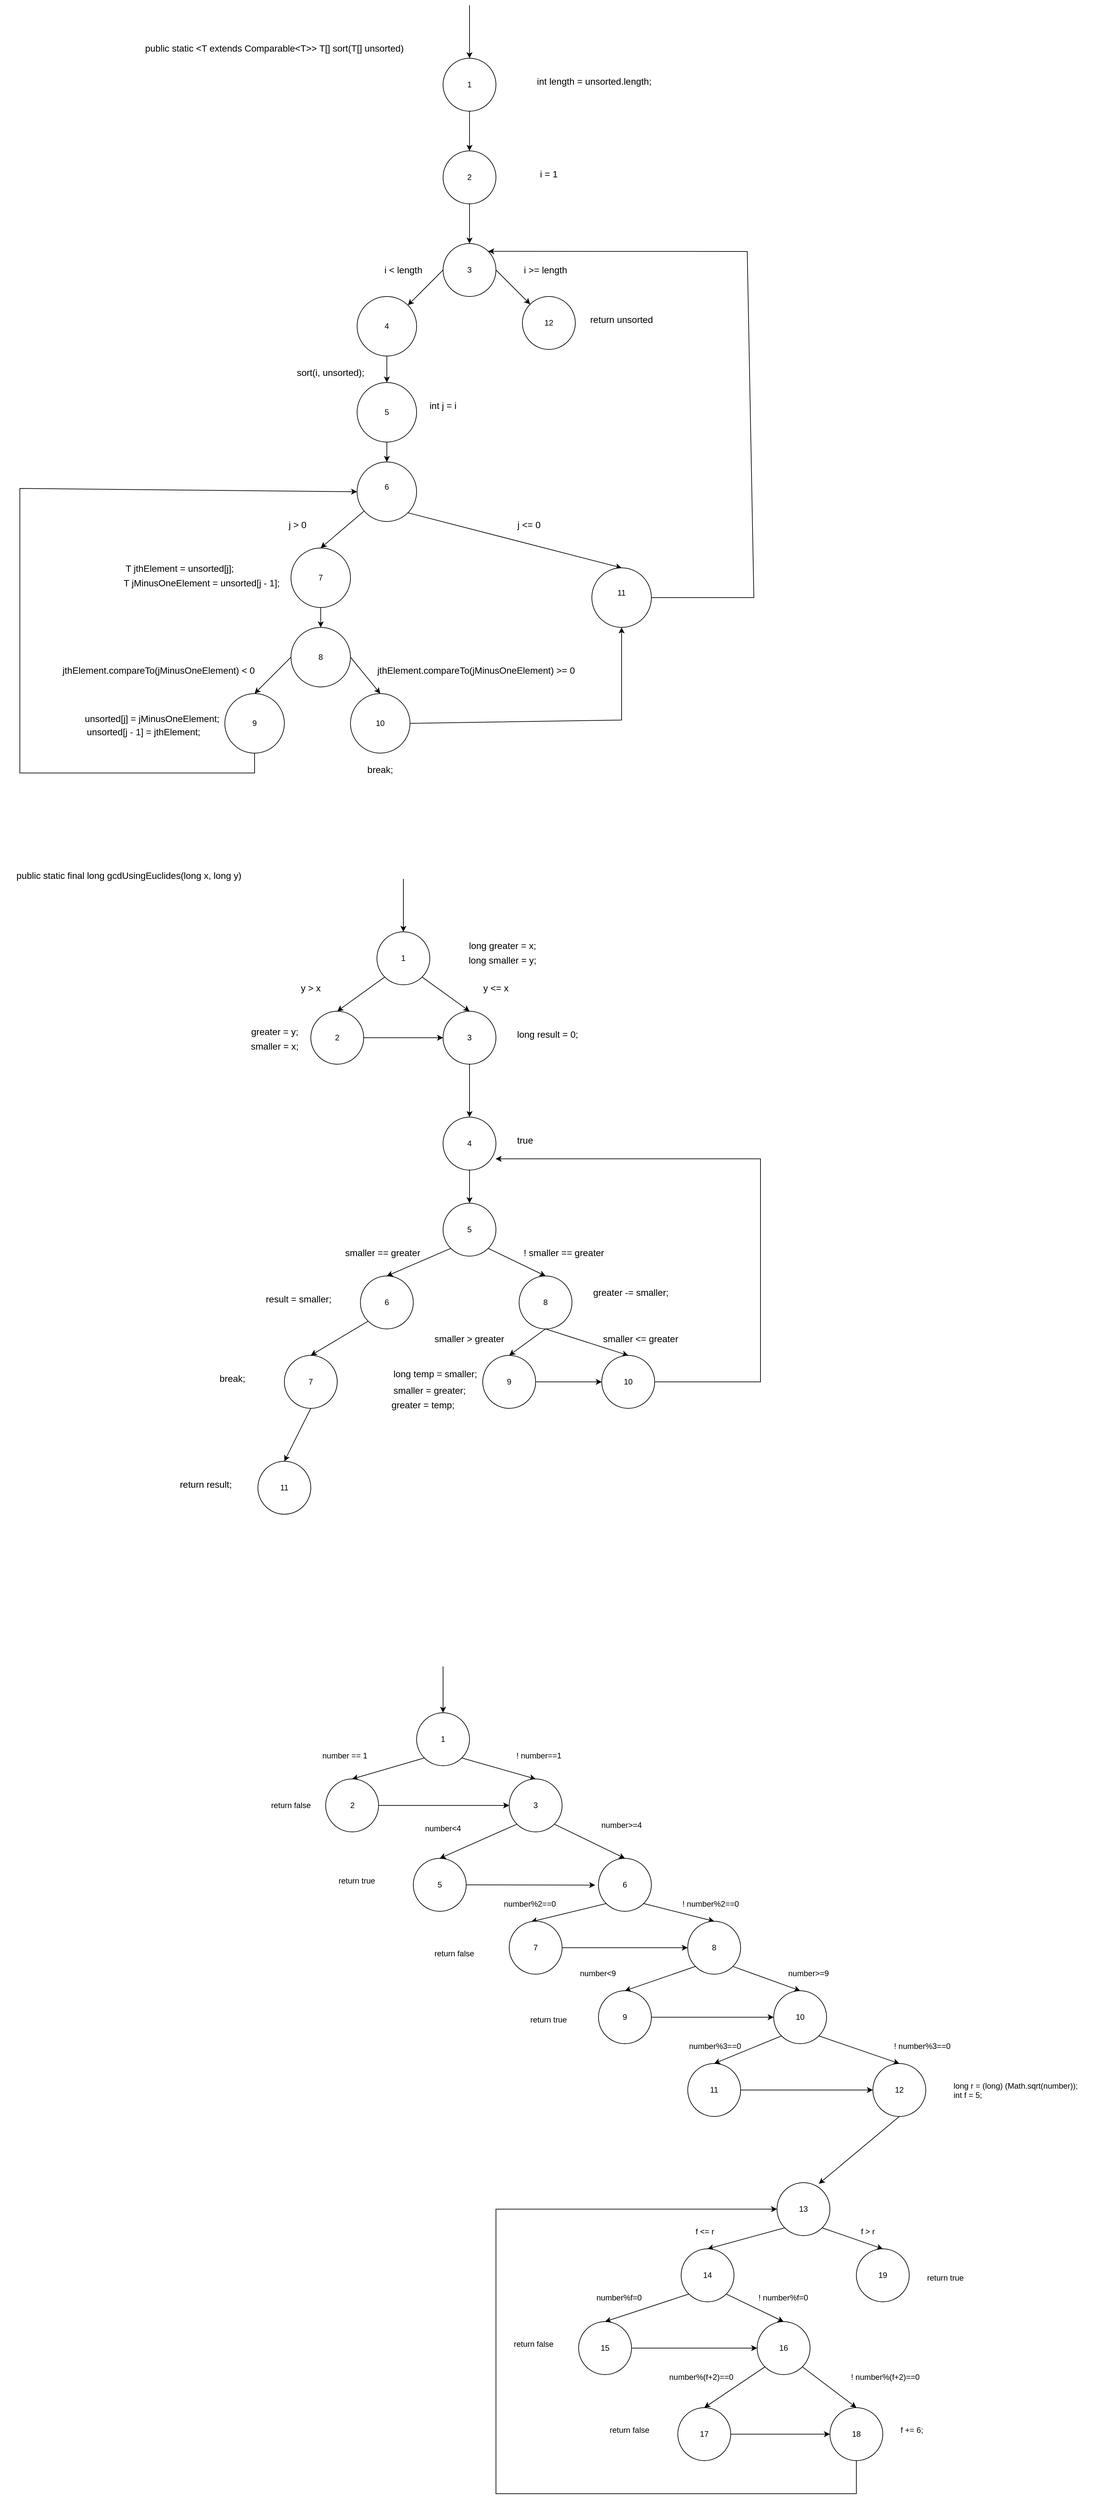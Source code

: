 <mxfile version="20.5.1" type="github">
  <diagram id="_ZoFlNFy4GzhAN3HApDf" name="Page-1">
    <mxGraphModel dx="3870" dy="1260" grid="1" gridSize="10" guides="1" tooltips="1" connect="1" arrows="1" fold="1" page="1" pageScale="1" pageWidth="1100" pageHeight="850" math="0" shadow="0">
      <root>
        <mxCell id="0" />
        <mxCell id="1" parent="0" />
        <mxCell id="sMofJkkiWjKo1fz6Bjdi-1" value="" style="endArrow=classic;html=1;rounded=0;" parent="1" target="sMofJkkiWjKo1fz6Bjdi-2" edge="1">
          <mxGeometry width="50" height="50" relative="1" as="geometry">
            <mxPoint x="520" y="40" as="sourcePoint" />
            <mxPoint x="520" y="80" as="targetPoint" />
          </mxGeometry>
        </mxCell>
        <mxCell id="sMofJkkiWjKo1fz6Bjdi-4" style="edgeStyle=orthogonalEdgeStyle;rounded=0;orthogonalLoop=1;jettySize=auto;html=1;entryX=0.5;entryY=0;entryDx=0;entryDy=0;" parent="1" source="sMofJkkiWjKo1fz6Bjdi-2" target="sMofJkkiWjKo1fz6Bjdi-3" edge="1">
          <mxGeometry relative="1" as="geometry" />
        </mxCell>
        <mxCell id="sMofJkkiWjKo1fz6Bjdi-2" value="1" style="ellipse;whiteSpace=wrap;html=1;aspect=fixed;" parent="1" vertex="1">
          <mxGeometry x="480" y="120" width="80" height="80" as="geometry" />
        </mxCell>
        <mxCell id="sMofJkkiWjKo1fz6Bjdi-6" style="edgeStyle=orthogonalEdgeStyle;rounded=0;orthogonalLoop=1;jettySize=auto;html=1;exitX=0.5;exitY=1;exitDx=0;exitDy=0;entryX=0.5;entryY=0;entryDx=0;entryDy=0;" parent="1" source="sMofJkkiWjKo1fz6Bjdi-3" target="sMofJkkiWjKo1fz6Bjdi-5" edge="1">
          <mxGeometry relative="1" as="geometry" />
        </mxCell>
        <mxCell id="sMofJkkiWjKo1fz6Bjdi-3" value="2" style="ellipse;whiteSpace=wrap;html=1;aspect=fixed;" parent="1" vertex="1">
          <mxGeometry x="480" y="260" width="80" height="80" as="geometry" />
        </mxCell>
        <mxCell id="sMofJkkiWjKo1fz6Bjdi-9" style="rounded=0;orthogonalLoop=1;jettySize=auto;html=1;exitX=0;exitY=0.5;exitDx=0;exitDy=0;entryX=1;entryY=0;entryDx=0;entryDy=0;" parent="1" source="sMofJkkiWjKo1fz6Bjdi-5" target="sMofJkkiWjKo1fz6Bjdi-7" edge="1">
          <mxGeometry relative="1" as="geometry" />
        </mxCell>
        <mxCell id="sMofJkkiWjKo1fz6Bjdi-10" style="rounded=0;orthogonalLoop=1;jettySize=auto;html=1;exitX=1;exitY=0.5;exitDx=0;exitDy=0;entryX=0;entryY=0;entryDx=0;entryDy=0;" parent="1" source="sMofJkkiWjKo1fz6Bjdi-5" target="sMofJkkiWjKo1fz6Bjdi-8" edge="1">
          <mxGeometry relative="1" as="geometry" />
        </mxCell>
        <mxCell id="sMofJkkiWjKo1fz6Bjdi-5" value="3" style="ellipse;whiteSpace=wrap;html=1;aspect=fixed;" parent="1" vertex="1">
          <mxGeometry x="480" y="400" width="80" height="80" as="geometry" />
        </mxCell>
        <mxCell id="sMofJkkiWjKo1fz6Bjdi-12" style="edgeStyle=none;rounded=0;orthogonalLoop=1;jettySize=auto;html=1;exitX=0.5;exitY=1;exitDx=0;exitDy=0;" parent="1" source="sMofJkkiWjKo1fz6Bjdi-7" target="sMofJkkiWjKo1fz6Bjdi-11" edge="1">
          <mxGeometry relative="1" as="geometry" />
        </mxCell>
        <mxCell id="sMofJkkiWjKo1fz6Bjdi-7" value="4" style="ellipse;whiteSpace=wrap;html=1;aspect=fixed;" parent="1" vertex="1">
          <mxGeometry x="350" y="480" width="90" height="90" as="geometry" />
        </mxCell>
        <mxCell id="sMofJkkiWjKo1fz6Bjdi-8" value="&lt;div&gt;12&lt;/div&gt;" style="ellipse;whiteSpace=wrap;html=1;aspect=fixed;" parent="1" vertex="1">
          <mxGeometry x="600" y="480" width="80" height="80" as="geometry" />
        </mxCell>
        <mxCell id="sMofJkkiWjKo1fz6Bjdi-14" style="edgeStyle=none;rounded=0;orthogonalLoop=1;jettySize=auto;html=1;entryX=0.5;entryY=0;entryDx=0;entryDy=0;" parent="1" source="sMofJkkiWjKo1fz6Bjdi-11" target="sMofJkkiWjKo1fz6Bjdi-13" edge="1">
          <mxGeometry relative="1" as="geometry" />
        </mxCell>
        <mxCell id="sMofJkkiWjKo1fz6Bjdi-11" value="5" style="ellipse;whiteSpace=wrap;html=1;aspect=fixed;" parent="1" vertex="1">
          <mxGeometry x="350" y="610" width="90" height="90" as="geometry" />
        </mxCell>
        <mxCell id="sMofJkkiWjKo1fz6Bjdi-16" style="edgeStyle=none;rounded=0;orthogonalLoop=1;jettySize=auto;html=1;entryX=0.5;entryY=0;entryDx=0;entryDy=0;" parent="1" source="sMofJkkiWjKo1fz6Bjdi-13" target="sMofJkkiWjKo1fz6Bjdi-15" edge="1">
          <mxGeometry relative="1" as="geometry" />
        </mxCell>
        <mxCell id="sMofJkkiWjKo1fz6Bjdi-18" style="edgeStyle=none;rounded=0;orthogonalLoop=1;jettySize=auto;html=1;exitX=1;exitY=1;exitDx=0;exitDy=0;entryX=0.5;entryY=0;entryDx=0;entryDy=0;" parent="1" source="sMofJkkiWjKo1fz6Bjdi-13" target="sMofJkkiWjKo1fz6Bjdi-17" edge="1">
          <mxGeometry relative="1" as="geometry" />
        </mxCell>
        <mxCell id="sMofJkkiWjKo1fz6Bjdi-13" value="&lt;div&gt;6&lt;/div&gt;&lt;div&gt;&lt;br&gt;&lt;/div&gt;" style="ellipse;whiteSpace=wrap;html=1;aspect=fixed;" parent="1" vertex="1">
          <mxGeometry x="350" y="730" width="90" height="90" as="geometry" />
        </mxCell>
        <mxCell id="sMofJkkiWjKo1fz6Bjdi-20" style="edgeStyle=none;rounded=0;orthogonalLoop=1;jettySize=auto;html=1;exitX=0.5;exitY=1;exitDx=0;exitDy=0;entryX=0.5;entryY=0;entryDx=0;entryDy=0;" parent="1" source="sMofJkkiWjKo1fz6Bjdi-15" target="sMofJkkiWjKo1fz6Bjdi-19" edge="1">
          <mxGeometry relative="1" as="geometry" />
        </mxCell>
        <mxCell id="sMofJkkiWjKo1fz6Bjdi-15" value="7" style="ellipse;whiteSpace=wrap;html=1;aspect=fixed;" parent="1" vertex="1">
          <mxGeometry x="250" y="860" width="90" height="90" as="geometry" />
        </mxCell>
        <mxCell id="sMofJkkiWjKo1fz6Bjdi-17" value="&lt;div&gt;11&lt;/div&gt;&lt;div&gt;&lt;br&gt;&lt;/div&gt;" style="ellipse;whiteSpace=wrap;html=1;aspect=fixed;" parent="1" vertex="1">
          <mxGeometry x="705" y="890" width="90" height="90" as="geometry" />
        </mxCell>
        <mxCell id="sMofJkkiWjKo1fz6Bjdi-23" style="edgeStyle=none;rounded=0;orthogonalLoop=1;jettySize=auto;html=1;exitX=0;exitY=0.5;exitDx=0;exitDy=0;entryX=0.5;entryY=0;entryDx=0;entryDy=0;" parent="1" source="sMofJkkiWjKo1fz6Bjdi-19" target="sMofJkkiWjKo1fz6Bjdi-21" edge="1">
          <mxGeometry relative="1" as="geometry" />
        </mxCell>
        <mxCell id="sMofJkkiWjKo1fz6Bjdi-24" style="edgeStyle=none;rounded=0;orthogonalLoop=1;jettySize=auto;html=1;exitX=1;exitY=0.5;exitDx=0;exitDy=0;entryX=0.5;entryY=0;entryDx=0;entryDy=0;" parent="1" source="sMofJkkiWjKo1fz6Bjdi-19" target="sMofJkkiWjKo1fz6Bjdi-22" edge="1">
          <mxGeometry relative="1" as="geometry" />
        </mxCell>
        <mxCell id="sMofJkkiWjKo1fz6Bjdi-19" value="&lt;div&gt;8&lt;/div&gt;" style="ellipse;whiteSpace=wrap;html=1;aspect=fixed;" parent="1" vertex="1">
          <mxGeometry x="250" y="980" width="90" height="90" as="geometry" />
        </mxCell>
        <mxCell id="sMofJkkiWjKo1fz6Bjdi-21" value="9" style="ellipse;whiteSpace=wrap;html=1;aspect=fixed;" parent="1" vertex="1">
          <mxGeometry x="150" y="1080" width="90" height="90" as="geometry" />
        </mxCell>
        <mxCell id="sMofJkkiWjKo1fz6Bjdi-26" style="edgeStyle=none;rounded=0;orthogonalLoop=1;jettySize=auto;html=1;exitX=1;exitY=0.5;exitDx=0;exitDy=0;entryX=0.5;entryY=1;entryDx=0;entryDy=0;" parent="1" source="sMofJkkiWjKo1fz6Bjdi-22" target="sMofJkkiWjKo1fz6Bjdi-17" edge="1">
          <mxGeometry relative="1" as="geometry">
            <mxPoint x="890.0" y="1125" as="targetPoint" />
            <Array as="points">
              <mxPoint x="750" y="1120" />
            </Array>
          </mxGeometry>
        </mxCell>
        <mxCell id="sMofJkkiWjKo1fz6Bjdi-22" value="&lt;div&gt;10&lt;/div&gt;" style="ellipse;whiteSpace=wrap;html=1;aspect=fixed;" parent="1" vertex="1">
          <mxGeometry x="340" y="1080" width="90" height="90" as="geometry" />
        </mxCell>
        <mxCell id="sMofJkkiWjKo1fz6Bjdi-28" style="edgeStyle=none;rounded=0;orthogonalLoop=1;jettySize=auto;html=1;exitX=1;exitY=0.5;exitDx=0;exitDy=0;entryX=1;entryY=0;entryDx=0;entryDy=0;" parent="1" source="sMofJkkiWjKo1fz6Bjdi-17" target="sMofJkkiWjKo1fz6Bjdi-5" edge="1">
          <mxGeometry relative="1" as="geometry">
            <mxPoint x="966.82" y="1093.18" as="sourcePoint" />
            <Array as="points">
              <mxPoint x="950" y="935" />
              <mxPoint x="940" y="412" />
            </Array>
          </mxGeometry>
        </mxCell>
        <mxCell id="sMofJkkiWjKo1fz6Bjdi-30" value="&lt;span class=&quot;pl-smi&quot; style=&quot;font-size: 14px;&quot;&gt;int&lt;/span&gt; &lt;span class=&quot;pl-s1&quot; style=&quot;font-size: 14px;&quot;&gt;length&lt;/span&gt; = &lt;span class=&quot;pl-s1&quot; style=&quot;font-size: 14px;&quot;&gt;unsorted&lt;/span&gt;.&lt;span class=&quot;pl-s1&quot; style=&quot;font-size: 14px;&quot;&gt;length&lt;/span&gt;;" style="text;whiteSpace=wrap;html=1;fontSize=14;" parent="1" vertex="1">
          <mxGeometry x="620" y="140" width="180" height="40" as="geometry" />
        </mxCell>
        <mxCell id="sMofJkkiWjKo1fz6Bjdi-31" value="i = 1" style="text;html=1;strokeColor=none;fillColor=none;align=center;verticalAlign=middle;whiteSpace=wrap;rounded=0;fontSize=14;" parent="1" vertex="1">
          <mxGeometry x="610" y="280" width="60" height="30" as="geometry" />
        </mxCell>
        <mxCell id="sMofJkkiWjKo1fz6Bjdi-32" value="i &amp;lt; length" style="text;html=1;strokeColor=none;fillColor=none;align=center;verticalAlign=middle;whiteSpace=wrap;rounded=0;fontSize=14;" parent="1" vertex="1">
          <mxGeometry x="390" y="425" width="60" height="30" as="geometry" />
        </mxCell>
        <mxCell id="sMofJkkiWjKo1fz6Bjdi-33" value="i &amp;gt;= length" style="text;html=1;strokeColor=none;fillColor=none;align=center;verticalAlign=middle;whiteSpace=wrap;rounded=0;fontSize=14;" parent="1" vertex="1">
          <mxGeometry x="590" y="425" width="90" height="30" as="geometry" />
        </mxCell>
        <mxCell id="sMofJkkiWjKo1fz6Bjdi-34" value="return unsorted" style="text;html=1;strokeColor=none;fillColor=none;align=center;verticalAlign=middle;whiteSpace=wrap;rounded=0;fontSize=14;" parent="1" vertex="1">
          <mxGeometry x="700" y="500" width="100" height="30" as="geometry" />
        </mxCell>
        <mxCell id="sMofJkkiWjKo1fz6Bjdi-35" value="int j = i" style="text;html=1;strokeColor=none;fillColor=none;align=center;verticalAlign=middle;whiteSpace=wrap;rounded=0;fontSize=14;" parent="1" vertex="1">
          <mxGeometry x="450" y="630" width="60" height="30" as="geometry" />
        </mxCell>
        <mxCell id="sMofJkkiWjKo1fz6Bjdi-36" value=" &lt;span class=&quot;pl-en&quot;&gt;&lt;span data-hydro-click-hmac=&quot;46f9aadb89cd12982957e89c8f3eb2e83d6e021393f2ae7e5418a02db2178a5a&quot; data-hydro-click=&quot;{&amp;quot;event_type&amp;quot;:&amp;quot;code_navigation.click_on_symbol&amp;quot;,&amp;quot;payload&amp;quot;:{&amp;quot;action&amp;quot;:&amp;quot;click_on_symbol&amp;quot;,&amp;quot;repository_id&amp;quot;:14545717,&amp;quot;ref&amp;quot;:&amp;quot;master&amp;quot;,&amp;quot;language&amp;quot;:&amp;quot;Java&amp;quot;,&amp;quot;backend&amp;quot;:&amp;quot;ALEPH_FUZZY&amp;quot;,&amp;quot;code_nav_context&amp;quot;:&amp;quot;BLOB_VIEW&amp;quot;,&amp;quot;retry_backend&amp;quot;:&amp;quot;&amp;quot;,&amp;quot;cross_repo_results_included&amp;quot;:&amp;quot;CROSS_REPO_NOT_ENABLED&amp;quot;,&amp;quot;in_repo_result_count&amp;quot;:11,&amp;quot;cross_repo_result_count&amp;quot;:0,&amp;quot;originating_url&amp;quot;:&amp;quot;https://github.com/phishman3579/java-algorithms-implementation/find-definition?q=sort&amp;amp;blob_path=src%2Fcom%2Fjwetherell%2Falgorithms%2Fsorts%2FInsertionSort.java&amp;amp;ref=master&amp;amp;language=Java&amp;amp;row=27&amp;amp;col=12&amp;amp;code_nav_context=BLOB_VIEW&amp;quot;,&amp;quot;user_id&amp;quot;:65838391}}&quot; class=&quot;pl-token&quot;&gt;sort&lt;/span&gt;&lt;/span&gt;(&lt;span class=&quot;pl-s1&quot;&gt;i&lt;/span&gt;, &lt;span class=&quot;pl-s1&quot;&gt;unsorted&lt;/span&gt;);" style="text;html=1;strokeColor=none;fillColor=none;align=center;verticalAlign=middle;whiteSpace=wrap;rounded=0;fontSize=14;" parent="1" vertex="1">
          <mxGeometry x="250" y="580" width="120" height="30" as="geometry" />
        </mxCell>
        <mxCell id="sMofJkkiWjKo1fz6Bjdi-37" value="j &amp;gt; 0" style="text;html=1;strokeColor=none;fillColor=none;align=center;verticalAlign=middle;whiteSpace=wrap;rounded=0;fontSize=14;" parent="1" vertex="1">
          <mxGeometry x="230" y="810" width="60" height="30" as="geometry" />
        </mxCell>
        <mxCell id="sMofJkkiWjKo1fz6Bjdi-38" value="j &amp;lt;= 0" style="text;html=1;strokeColor=none;fillColor=none;align=center;verticalAlign=middle;whiteSpace=wrap;rounded=0;fontSize=14;" parent="1" vertex="1">
          <mxGeometry x="580" y="810" width="60" height="30" as="geometry" />
        </mxCell>
        <mxCell id="sMofJkkiWjKo1fz6Bjdi-39" value="&lt;table data-tagsearch-path=&quot;src/com/jwetherell/algorithms/sorts/InsertionSort.java&quot; data-tagsearch-lang=&quot;Java&quot; data-paste-markdown-skip=&quot;&quot; data-tab-size=&quot;8&quot; class=&quot;highlight tab-size js-file-line-container js-code-nav-container js-tagsearch-file&quot; data-hpc=&quot;&quot;&gt;&lt;tbody&gt;&lt;tr&gt;&lt;td class=&quot;blob-code blob-code-inner js-file-line&quot; id=&quot;LC35&quot;&gt; &lt;span class=&quot;pl-smi&quot;&gt;T&lt;/span&gt; &lt;span class=&quot;pl-s1&quot;&gt;jthElement&lt;/span&gt; = &lt;span class=&quot;pl-s1&quot;&gt;unsorted&lt;/span&gt;[&lt;span class=&quot;pl-s1&quot;&gt;j&lt;/span&gt;];&lt;/td&gt;&#xa;        &lt;/tr&gt;&#xa;        &lt;tr&gt;&#xa;          &lt;/tr&gt;&lt;/tbody&gt;&lt;/table&gt;            &lt;span class=&quot;pl-smi&quot;&gt;T&lt;/span&gt; &lt;span class=&quot;pl-s1&quot;&gt;jMinusOneElement&lt;/span&gt; = &lt;span class=&quot;pl-s1&quot;&gt;unsorted&lt;/span&gt;[&lt;span class=&quot;pl-s1&quot;&gt;j&lt;/span&gt; - &lt;span class=&quot;pl-c1&quot;&gt;1&lt;/span&gt;];" style="text;html=1;strokeColor=none;fillColor=none;align=center;verticalAlign=middle;whiteSpace=wrap;rounded=0;fontSize=14;" parent="1" vertex="1">
          <mxGeometry x="-30" y="810" width="290" height="130" as="geometry" />
        </mxCell>
        <mxCell id="sMofJkkiWjKo1fz6Bjdi-41" value="&lt;span class=&quot;pl-s1&quot;&gt;jthElement&lt;/span&gt;.&lt;span class=&quot;pl-en&quot;&gt;&lt;span data-hydro-click-hmac=&quot;71dbc3dbd24a756483e0a1a16779842760cdbff4d9fe9b3a48ea8ec8142e9cd3&quot; data-hydro-click=&quot;{&amp;quot;event_type&amp;quot;:&amp;quot;code_navigation.click_on_symbol&amp;quot;,&amp;quot;payload&amp;quot;:{&amp;quot;action&amp;quot;:&amp;quot;click_on_symbol&amp;quot;,&amp;quot;repository_id&amp;quot;:14545717,&amp;quot;ref&amp;quot;:&amp;quot;master&amp;quot;,&amp;quot;language&amp;quot;:&amp;quot;Java&amp;quot;,&amp;quot;backend&amp;quot;:&amp;quot;ALEPH_FUZZY&amp;quot;,&amp;quot;code_nav_context&amp;quot;:&amp;quot;BLOB_VIEW&amp;quot;,&amp;quot;retry_backend&amp;quot;:&amp;quot;&amp;quot;,&amp;quot;cross_repo_results_included&amp;quot;:&amp;quot;CROSS_REPO_NOT_ENABLED&amp;quot;,&amp;quot;in_repo_result_count&amp;quot;:8,&amp;quot;cross_repo_result_count&amp;quot;:0,&amp;quot;originating_url&amp;quot;:&amp;quot;https://github.com/phishman3579/java-algorithms-implementation/find-definition?q=compareTo&amp;amp;blob_path=src%2Fcom%2Fjwetherell%2Falgorithms%2Fsorts%2FInsertionSort.java&amp;amp;ref=master&amp;amp;language=Java&amp;amp;row=36&amp;amp;col=27&amp;amp;code_nav_context=BLOB_VIEW&amp;quot;,&amp;quot;user_id&amp;quot;:65838391}}&quot; class=&quot;pl-token&quot;&gt;compareTo&lt;/span&gt;&lt;/span&gt;(&lt;span class=&quot;pl-s1&quot;&gt;jMinusOneElement&lt;/span&gt;) &amp;lt; &lt;span class=&quot;pl-c1&quot;&gt;0&lt;/span&gt;" style="text;html=1;strokeColor=none;fillColor=none;align=center;verticalAlign=middle;whiteSpace=wrap;rounded=0;fontSize=14;" parent="1" vertex="1">
          <mxGeometry x="-100" y="1030" width="300" height="30" as="geometry" />
        </mxCell>
        <mxCell id="sMofJkkiWjKo1fz6Bjdi-42" value="&lt;span class=&quot;pl-s1&quot;&gt;jthElement&lt;/span&gt;.&lt;span class=&quot;pl-en&quot;&gt;&lt;span data-hydro-click-hmac=&quot;71dbc3dbd24a756483e0a1a16779842760cdbff4d9fe9b3a48ea8ec8142e9cd3&quot; data-hydro-click=&quot;{&amp;quot;event_type&amp;quot;:&amp;quot;code_navigation.click_on_symbol&amp;quot;,&amp;quot;payload&amp;quot;:{&amp;quot;action&amp;quot;:&amp;quot;click_on_symbol&amp;quot;,&amp;quot;repository_id&amp;quot;:14545717,&amp;quot;ref&amp;quot;:&amp;quot;master&amp;quot;,&amp;quot;language&amp;quot;:&amp;quot;Java&amp;quot;,&amp;quot;backend&amp;quot;:&amp;quot;ALEPH_FUZZY&amp;quot;,&amp;quot;code_nav_context&amp;quot;:&amp;quot;BLOB_VIEW&amp;quot;,&amp;quot;retry_backend&amp;quot;:&amp;quot;&amp;quot;,&amp;quot;cross_repo_results_included&amp;quot;:&amp;quot;CROSS_REPO_NOT_ENABLED&amp;quot;,&amp;quot;in_repo_result_count&amp;quot;:8,&amp;quot;cross_repo_result_count&amp;quot;:0,&amp;quot;originating_url&amp;quot;:&amp;quot;https://github.com/phishman3579/java-algorithms-implementation/find-definition?q=compareTo&amp;amp;blob_path=src%2Fcom%2Fjwetherell%2Falgorithms%2Fsorts%2FInsertionSort.java&amp;amp;ref=master&amp;amp;language=Java&amp;amp;row=36&amp;amp;col=27&amp;amp;code_nav_context=BLOB_VIEW&amp;quot;,&amp;quot;user_id&amp;quot;:65838391}}&quot; class=&quot;pl-token&quot;&gt;compareTo&lt;/span&gt;&lt;/span&gt;(&lt;span class=&quot;pl-s1&quot;&gt;jMinusOneElement&lt;/span&gt;) &amp;gt;= &lt;span class=&quot;pl-c1&quot;&gt;0&lt;/span&gt;" style="text;html=1;strokeColor=none;fillColor=none;align=center;verticalAlign=middle;whiteSpace=wrap;rounded=0;fontSize=14;" parent="1" vertex="1">
          <mxGeometry x="375" y="1030" width="310" height="30" as="geometry" />
        </mxCell>
        <mxCell id="sMofJkkiWjKo1fz6Bjdi-43" value="break;" style="text;html=1;strokeColor=none;fillColor=none;align=center;verticalAlign=middle;whiteSpace=wrap;rounded=0;fontSize=14;" parent="1" vertex="1">
          <mxGeometry x="355" y="1180" width="60" height="30" as="geometry" />
        </mxCell>
        <mxCell id="sMofJkkiWjKo1fz6Bjdi-44" value="                &lt;span class=&quot;pl-s1&quot;&gt;unsorted&lt;/span&gt;[&lt;span class=&quot;pl-s1&quot;&gt;j&lt;/span&gt;] = &lt;span class=&quot;pl-s1&quot;&gt;jMinusOneElement&lt;/span&gt;;&lt;br&gt;&lt;table data-tagsearch-path=&quot;src/com/jwetherell/algorithms/sorts/InsertionSort.java&quot; data-tagsearch-lang=&quot;Java&quot; data-paste-markdown-skip=&quot;&quot; data-tab-size=&quot;8&quot; class=&quot;highlight tab-size js-file-line-container js-code-nav-container js-tagsearch-file&quot; data-hpc=&quot;&quot;&gt;&lt;tbody&gt;&lt;tr&gt;&lt;td class=&quot;blob-code blob-code-inner js-file-line&quot; id=&quot;LC38&quot;&gt; &lt;span class=&quot;pl-s1&quot;&gt;unsorted&lt;/span&gt;[&lt;span class=&quot;pl-s1&quot;&gt;j&lt;/span&gt; - &lt;span class=&quot;pl-c1&quot;&gt;1&lt;/span&gt;] = &lt;span class=&quot;pl-s1&quot;&gt;jthElement&lt;/span&gt;;&lt;/td&gt;        &lt;/tr&gt;        &lt;tr&gt;          &lt;/tr&gt;&lt;/tbody&gt;&lt;/table&gt;" style="text;html=1;strokeColor=none;fillColor=none;align=center;verticalAlign=middle;whiteSpace=wrap;rounded=0;fontSize=14;" parent="1" vertex="1">
          <mxGeometry x="-110" y="1100" width="300" height="60" as="geometry" />
        </mxCell>
        <mxCell id="sMofJkkiWjKo1fz6Bjdi-45" value="" style="endArrow=classic;html=1;rounded=0;fontSize=14;exitX=0.5;exitY=1;exitDx=0;exitDy=0;entryX=0;entryY=0.5;entryDx=0;entryDy=0;" parent="1" source="sMofJkkiWjKo1fz6Bjdi-21" target="sMofJkkiWjKo1fz6Bjdi-13" edge="1">
          <mxGeometry width="50" height="50" relative="1" as="geometry">
            <mxPoint x="510" y="960" as="sourcePoint" />
            <mxPoint x="560" y="910" as="targetPoint" />
            <Array as="points">
              <mxPoint x="195" y="1200" />
              <mxPoint x="-160" y="1200" />
              <mxPoint x="-160" y="770" />
            </Array>
          </mxGeometry>
        </mxCell>
        <mxCell id="sMofJkkiWjKo1fz6Bjdi-46" value="  &lt;span class=&quot;pl-k&quot;&gt;public&lt;/span&gt; &lt;span class=&quot;pl-k&quot;&gt;static&lt;/span&gt; &amp;lt;&lt;span class=&quot;pl-s1&quot;&gt;T&lt;/span&gt; &lt;span class=&quot;pl-k&quot;&gt;extends&lt;/span&gt; &lt;span class=&quot;pl-smi&quot;&gt;Comparable&lt;/span&gt;&amp;lt;&lt;span class=&quot;pl-smi&quot;&gt;T&lt;/span&gt;&amp;gt;&amp;gt; &lt;span class=&quot;pl-smi&quot;&gt;T&lt;/span&gt;[] &lt;span class=&quot;pl-en&quot;&gt;&lt;span data-hydro-click-hmac=&quot;17f2f752102b2a478f09d9dce1d1710d6207fbaacfbe581e137f109613efe861&quot; data-hydro-click=&quot;{&amp;quot;event_type&amp;quot;:&amp;quot;code_navigation.click_on_symbol&amp;quot;,&amp;quot;payload&amp;quot;:{&amp;quot;action&amp;quot;:&amp;quot;click_on_symbol&amp;quot;,&amp;quot;repository_id&amp;quot;:14545717,&amp;quot;ref&amp;quot;:&amp;quot;master&amp;quot;,&amp;quot;language&amp;quot;:&amp;quot;Java&amp;quot;,&amp;quot;backend&amp;quot;:&amp;quot;ALEPH_FUZZY&amp;quot;,&amp;quot;code_nav_context&amp;quot;:&amp;quot;BLOB_VIEW&amp;quot;,&amp;quot;retry_backend&amp;quot;:&amp;quot;&amp;quot;,&amp;quot;cross_repo_results_included&amp;quot;:&amp;quot;CROSS_REPO_NOT_ENABLED&amp;quot;,&amp;quot;in_repo_result_count&amp;quot;:11,&amp;quot;cross_repo_result_count&amp;quot;:0,&amp;quot;originating_url&amp;quot;:&amp;quot;https://github.com/phishman3579/java-algorithms-implementation/find-definition?q=sort&amp;amp;blob_path=src%2Fcom%2Fjwetherell%2Falgorithms%2Fsorts%2FInsertionSort.java&amp;amp;ref=master&amp;amp;language=Java&amp;amp;row=24&amp;amp;col=48&amp;amp;code_nav_context=BLOB_VIEW&amp;quot;,&amp;quot;user_id&amp;quot;:65838391}}&quot; class=&quot;pl-token&quot;&gt;sort&lt;/span&gt;&lt;/span&gt;(&lt;span class=&quot;pl-smi&quot;&gt;T&lt;/span&gt;[] &lt;span class=&quot;pl-s1&quot;&gt;unsorted&lt;/span&gt;)" style="text;html=1;strokeColor=none;fillColor=none;align=center;verticalAlign=middle;whiteSpace=wrap;rounded=0;fontSize=14;" parent="1" vertex="1">
          <mxGeometry x="-10" y="90" width="470" height="30" as="geometry" />
        </mxCell>
        <mxCell id="sMofJkkiWjKo1fz6Bjdi-47" value="&lt;span class=&quot;pl-k&quot;&gt;public&lt;/span&gt; &lt;span class=&quot;pl-k&quot;&gt;static&lt;/span&gt; &lt;span class=&quot;pl-k&quot;&gt;final&lt;/span&gt; &lt;span class=&quot;pl-smi&quot;&gt;long&lt;/span&gt; &lt;span class=&quot;pl-en&quot;&gt;&lt;span data-hydro-click-hmac=&quot;9da23863fcbd95c38b16df2179a3b027a4fa1cbe9a969ad6fcad4cc516f4fa57&quot; data-hydro-click=&quot;{&amp;quot;event_type&amp;quot;:&amp;quot;code_navigation.click_on_symbol&amp;quot;,&amp;quot;payload&amp;quot;:{&amp;quot;action&amp;quot;:&amp;quot;click_on_symbol&amp;quot;,&amp;quot;repository_id&amp;quot;:14545717,&amp;quot;ref&amp;quot;:&amp;quot;master&amp;quot;,&amp;quot;language&amp;quot;:&amp;quot;Java&amp;quot;,&amp;quot;backend&amp;quot;:&amp;quot;ALEPH_FUZZY&amp;quot;,&amp;quot;code_nav_context&amp;quot;:&amp;quot;BLOB_VIEW&amp;quot;,&amp;quot;retry_backend&amp;quot;:&amp;quot;&amp;quot;,&amp;quot;cross_repo_results_included&amp;quot;:&amp;quot;CROSS_REPO_NOT_ENABLED&amp;quot;,&amp;quot;in_repo_result_count&amp;quot;:1,&amp;quot;cross_repo_result_count&amp;quot;:0,&amp;quot;originating_url&amp;quot;:&amp;quot;https://github.com/phishman3579/java-algorithms-implementation/find-definition?q=gcdUsingEuclides&amp;amp;blob_path=src%2Fcom%2Fjwetherell%2Falgorithms%2Fmathematics%2FGreatestCommonDivisor.java&amp;amp;ref=master&amp;amp;language=Java&amp;amp;row=34&amp;amp;col=29&amp;amp;code_nav_context=BLOB_VIEW&amp;quot;,&amp;quot;user_id&amp;quot;:65838391}}&quot; class=&quot;pl-token&quot;&gt;gcdUsingEuclides&lt;/span&gt;&lt;/span&gt;(&lt;span class=&quot;pl-smi&quot;&gt;long&lt;/span&gt; &lt;span class=&quot;pl-s1&quot;&gt;x&lt;/span&gt;, &lt;span class=&quot;pl-smi&quot;&gt;long&lt;/span&gt; &lt;span class=&quot;pl-s1&quot;&gt;y&lt;/span&gt;)" style="text;html=1;strokeColor=none;fillColor=none;align=center;verticalAlign=middle;whiteSpace=wrap;rounded=0;fontSize=14;" parent="1" vertex="1">
          <mxGeometry x="-190" y="1340" width="390" height="30" as="geometry" />
        </mxCell>
        <mxCell id="sMofJkkiWjKo1fz6Bjdi-48" value="" style="endArrow=classic;html=1;rounded=0;" parent="1" target="sMofJkkiWjKo1fz6Bjdi-49" edge="1">
          <mxGeometry width="50" height="50" relative="1" as="geometry">
            <mxPoint x="420" y="1360" as="sourcePoint" />
            <mxPoint x="420" y="1400" as="targetPoint" />
          </mxGeometry>
        </mxCell>
        <mxCell id="sMofJkkiWjKo1fz6Bjdi-53" style="edgeStyle=none;rounded=0;orthogonalLoop=1;jettySize=auto;html=1;exitX=0;exitY=1;exitDx=0;exitDy=0;entryX=0.5;entryY=0;entryDx=0;entryDy=0;fontSize=14;" parent="1" source="sMofJkkiWjKo1fz6Bjdi-49" target="sMofJkkiWjKo1fz6Bjdi-50" edge="1">
          <mxGeometry relative="1" as="geometry" />
        </mxCell>
        <mxCell id="sMofJkkiWjKo1fz6Bjdi-54" style="edgeStyle=none;rounded=0;orthogonalLoop=1;jettySize=auto;html=1;exitX=1;exitY=1;exitDx=0;exitDy=0;entryX=0.5;entryY=0;entryDx=0;entryDy=0;fontSize=14;" parent="1" source="sMofJkkiWjKo1fz6Bjdi-49" target="sMofJkkiWjKo1fz6Bjdi-51" edge="1">
          <mxGeometry relative="1" as="geometry" />
        </mxCell>
        <mxCell id="sMofJkkiWjKo1fz6Bjdi-49" value="1" style="ellipse;whiteSpace=wrap;html=1;aspect=fixed;" parent="1" vertex="1">
          <mxGeometry x="380" y="1440" width="80" height="80" as="geometry" />
        </mxCell>
        <mxCell id="sMofJkkiWjKo1fz6Bjdi-55" style="edgeStyle=none;rounded=0;orthogonalLoop=1;jettySize=auto;html=1;exitX=1;exitY=0.5;exitDx=0;exitDy=0;entryX=0;entryY=0.5;entryDx=0;entryDy=0;fontSize=14;" parent="1" source="sMofJkkiWjKo1fz6Bjdi-50" target="sMofJkkiWjKo1fz6Bjdi-51" edge="1">
          <mxGeometry relative="1" as="geometry" />
        </mxCell>
        <mxCell id="sMofJkkiWjKo1fz6Bjdi-50" value="2" style="ellipse;whiteSpace=wrap;html=1;aspect=fixed;" parent="1" vertex="1">
          <mxGeometry x="280" y="1560" width="80" height="80" as="geometry" />
        </mxCell>
        <mxCell id="sMofJkkiWjKo1fz6Bjdi-56" style="edgeStyle=none;rounded=0;orthogonalLoop=1;jettySize=auto;html=1;exitX=0.5;exitY=1;exitDx=0;exitDy=0;fontSize=14;" parent="1" source="sMofJkkiWjKo1fz6Bjdi-51" target="sMofJkkiWjKo1fz6Bjdi-52" edge="1">
          <mxGeometry relative="1" as="geometry" />
        </mxCell>
        <mxCell id="sMofJkkiWjKo1fz6Bjdi-51" value="3" style="ellipse;whiteSpace=wrap;html=1;aspect=fixed;" parent="1" vertex="1">
          <mxGeometry x="480" y="1560" width="80" height="80" as="geometry" />
        </mxCell>
        <mxCell id="sMofJkkiWjKo1fz6Bjdi-64" style="edgeStyle=none;rounded=0;orthogonalLoop=1;jettySize=auto;html=1;exitX=0.5;exitY=1;exitDx=0;exitDy=0;entryX=0.5;entryY=0;entryDx=0;entryDy=0;fontSize=14;" parent="1" source="sMofJkkiWjKo1fz6Bjdi-52" target="sMofJkkiWjKo1fz6Bjdi-57" edge="1">
          <mxGeometry relative="1" as="geometry" />
        </mxCell>
        <mxCell id="sMofJkkiWjKo1fz6Bjdi-52" value="4" style="ellipse;whiteSpace=wrap;html=1;aspect=fixed;" parent="1" vertex="1">
          <mxGeometry x="480" y="1720" width="80" height="80" as="geometry" />
        </mxCell>
        <mxCell id="sMofJkkiWjKo1fz6Bjdi-65" style="edgeStyle=none;rounded=0;orthogonalLoop=1;jettySize=auto;html=1;exitX=0;exitY=1;exitDx=0;exitDy=0;entryX=0.5;entryY=0;entryDx=0;entryDy=0;fontSize=14;" parent="1" source="sMofJkkiWjKo1fz6Bjdi-57" target="sMofJkkiWjKo1fz6Bjdi-58" edge="1">
          <mxGeometry relative="1" as="geometry" />
        </mxCell>
        <mxCell id="sMofJkkiWjKo1fz6Bjdi-70" style="edgeStyle=none;rounded=0;orthogonalLoop=1;jettySize=auto;html=1;exitX=1;exitY=1;exitDx=0;exitDy=0;entryX=0.5;entryY=0;entryDx=0;entryDy=0;fontSize=14;" parent="1" source="sMofJkkiWjKo1fz6Bjdi-57" target="sMofJkkiWjKo1fz6Bjdi-59" edge="1">
          <mxGeometry relative="1" as="geometry" />
        </mxCell>
        <mxCell id="sMofJkkiWjKo1fz6Bjdi-57" value="5" style="ellipse;whiteSpace=wrap;html=1;aspect=fixed;" parent="1" vertex="1">
          <mxGeometry x="480" y="1850" width="80" height="80" as="geometry" />
        </mxCell>
        <mxCell id="sMofJkkiWjKo1fz6Bjdi-66" style="edgeStyle=none;rounded=0;orthogonalLoop=1;jettySize=auto;html=1;exitX=0;exitY=1;exitDx=0;exitDy=0;entryX=0.5;entryY=0;entryDx=0;entryDy=0;fontSize=14;" parent="1" source="sMofJkkiWjKo1fz6Bjdi-58" target="sMofJkkiWjKo1fz6Bjdi-60" edge="1">
          <mxGeometry relative="1" as="geometry" />
        </mxCell>
        <mxCell id="sMofJkkiWjKo1fz6Bjdi-58" value="6" style="ellipse;whiteSpace=wrap;html=1;aspect=fixed;" parent="1" vertex="1">
          <mxGeometry x="355" y="1960" width="80" height="80" as="geometry" />
        </mxCell>
        <mxCell id="sMofJkkiWjKo1fz6Bjdi-68" style="edgeStyle=none;rounded=0;orthogonalLoop=1;jettySize=auto;html=1;exitX=0.5;exitY=1;exitDx=0;exitDy=0;entryX=0.5;entryY=0;entryDx=0;entryDy=0;fontSize=14;" parent="1" source="sMofJkkiWjKo1fz6Bjdi-59" target="sMofJkkiWjKo1fz6Bjdi-62" edge="1">
          <mxGeometry relative="1" as="geometry" />
        </mxCell>
        <mxCell id="sMofJkkiWjKo1fz6Bjdi-69" style="edgeStyle=none;rounded=0;orthogonalLoop=1;jettySize=auto;html=1;exitX=0.5;exitY=1;exitDx=0;exitDy=0;entryX=0.5;entryY=0;entryDx=0;entryDy=0;fontSize=14;" parent="1" source="sMofJkkiWjKo1fz6Bjdi-59" target="sMofJkkiWjKo1fz6Bjdi-63" edge="1">
          <mxGeometry relative="1" as="geometry" />
        </mxCell>
        <mxCell id="sMofJkkiWjKo1fz6Bjdi-59" value="8" style="ellipse;whiteSpace=wrap;html=1;aspect=fixed;" parent="1" vertex="1">
          <mxGeometry x="595" y="1960" width="80" height="80" as="geometry" />
        </mxCell>
        <mxCell id="sMofJkkiWjKo1fz6Bjdi-67" style="edgeStyle=none;rounded=0;orthogonalLoop=1;jettySize=auto;html=1;exitX=0.5;exitY=1;exitDx=0;exitDy=0;entryX=0.5;entryY=0;entryDx=0;entryDy=0;fontSize=14;" parent="1" source="sMofJkkiWjKo1fz6Bjdi-60" target="sMofJkkiWjKo1fz6Bjdi-61" edge="1">
          <mxGeometry relative="1" as="geometry" />
        </mxCell>
        <mxCell id="sMofJkkiWjKo1fz6Bjdi-60" value="7" style="ellipse;whiteSpace=wrap;html=1;aspect=fixed;" parent="1" vertex="1">
          <mxGeometry x="240" y="2080" width="80" height="80" as="geometry" />
        </mxCell>
        <mxCell id="sMofJkkiWjKo1fz6Bjdi-61" value="11" style="ellipse;whiteSpace=wrap;html=1;aspect=fixed;" parent="1" vertex="1">
          <mxGeometry x="200" y="2240" width="80" height="80" as="geometry" />
        </mxCell>
        <mxCell id="sMofJkkiWjKo1fz6Bjdi-86" style="edgeStyle=none;rounded=0;orthogonalLoop=1;jettySize=auto;html=1;exitX=1;exitY=0.5;exitDx=0;exitDy=0;entryX=0;entryY=0.5;entryDx=0;entryDy=0;fontSize=14;" parent="1" source="sMofJkkiWjKo1fz6Bjdi-62" target="sMofJkkiWjKo1fz6Bjdi-63" edge="1">
          <mxGeometry relative="1" as="geometry" />
        </mxCell>
        <mxCell id="sMofJkkiWjKo1fz6Bjdi-62" value="9" style="ellipse;whiteSpace=wrap;html=1;aspect=fixed;" parent="1" vertex="1">
          <mxGeometry x="540" y="2080" width="80" height="80" as="geometry" />
        </mxCell>
        <mxCell id="sMofJkkiWjKo1fz6Bjdi-87" style="edgeStyle=none;rounded=0;orthogonalLoop=1;jettySize=auto;html=1;exitX=1;exitY=0.5;exitDx=0;exitDy=0;entryX=0.993;entryY=0.787;entryDx=0;entryDy=0;entryPerimeter=0;fontSize=14;" parent="1" source="sMofJkkiWjKo1fz6Bjdi-63" target="sMofJkkiWjKo1fz6Bjdi-52" edge="1">
          <mxGeometry relative="1" as="geometry">
            <Array as="points">
              <mxPoint x="960" y="2120" />
              <mxPoint x="960" y="1783" />
            </Array>
          </mxGeometry>
        </mxCell>
        <mxCell id="sMofJkkiWjKo1fz6Bjdi-63" value="10" style="ellipse;whiteSpace=wrap;html=1;aspect=fixed;" parent="1" vertex="1">
          <mxGeometry x="720" y="2080" width="80" height="80" as="geometry" />
        </mxCell>
        <mxCell id="sMofJkkiWjKo1fz6Bjdi-71" value="&lt;table data-tagsearch-path=&quot;src/com/jwetherell/algorithms/mathematics/GreatestCommonDivisor.java&quot; data-tagsearch-lang=&quot;Java&quot; data-paste-markdown-skip=&quot;&quot; data-tab-size=&quot;8&quot; class=&quot;highlight tab-size js-file-line-container js-code-nav-container js-tagsearch-file&quot; data-hpc=&quot;&quot;&gt;&lt;tbody&gt;&lt;tr&gt;&lt;td class=&quot;blob-code blob-code-inner js-file-line&quot; id=&quot;LC36&quot;&gt;&lt;span class=&quot;pl-smi&quot;&gt;long&lt;/span&gt; &lt;span class=&quot;pl-s1&quot;&gt;greater&lt;/span&gt; = &lt;span class=&quot;pl-s1&quot;&gt;x&lt;/span&gt;;&lt;/td&gt;&#xa;        &lt;/tr&gt;&#xa;        &lt;tr&gt;&#xa;          &lt;/tr&gt;&lt;/tbody&gt;&lt;/table&gt;        &lt;span class=&quot;pl-smi&quot;&gt;long&lt;/span&gt; &lt;span class=&quot;pl-s1&quot;&gt;smaller&lt;/span&gt; = &lt;span class=&quot;pl-s1&quot;&gt;y&lt;/span&gt;;" style="text;html=1;strokeColor=none;fillColor=none;align=center;verticalAlign=middle;whiteSpace=wrap;rounded=0;fontSize=14;" parent="1" vertex="1">
          <mxGeometry x="480" y="1430" width="180" height="30" as="geometry" />
        </mxCell>
        <mxCell id="sMofJkkiWjKo1fz6Bjdi-72" value="&lt;span class=&quot;pl-s1&quot;&gt;y&lt;/span&gt; &amp;gt; &lt;span class=&quot;pl-s1&quot;&gt;x&lt;/span&gt;" style="text;html=1;strokeColor=none;fillColor=none;align=center;verticalAlign=middle;whiteSpace=wrap;rounded=0;fontSize=14;" parent="1" vertex="1">
          <mxGeometry x="250" y="1510" width="60" height="30" as="geometry" />
        </mxCell>
        <mxCell id="sMofJkkiWjKo1fz6Bjdi-73" value="&lt;span class=&quot;pl-s1&quot;&gt;y&lt;/span&gt; &amp;lt;= &lt;span class=&quot;pl-s1&quot;&gt;x&lt;/span&gt;" style="text;html=1;strokeColor=none;fillColor=none;align=center;verticalAlign=middle;whiteSpace=wrap;rounded=0;fontSize=14;" parent="1" vertex="1">
          <mxGeometry x="530" y="1510" width="60" height="30" as="geometry" />
        </mxCell>
        <mxCell id="sMofJkkiWjKo1fz6Bjdi-74" value="&lt;table data-tagsearch-path=&quot;src/com/jwetherell/algorithms/mathematics/GreatestCommonDivisor.java&quot; data-tagsearch-lang=&quot;Java&quot; data-paste-markdown-skip=&quot;&quot; data-tab-size=&quot;8&quot; class=&quot;highlight tab-size js-file-line-container js-code-nav-container js-tagsearch-file&quot; data-hpc=&quot;&quot;&gt;&lt;tbody&gt;&lt;tr&gt;&lt;td class=&quot;blob-code blob-code-inner js-file-line&quot; id=&quot;LC39&quot;&gt; &lt;span class=&quot;pl-s1&quot;&gt;greater&lt;/span&gt; = &lt;span class=&quot;pl-s1&quot;&gt;y&lt;/span&gt;;&lt;/td&gt;&#xa;        &lt;/tr&gt;&#xa;        &lt;tr&gt;&#xa;          &lt;/tr&gt;&lt;/tbody&gt;&lt;/table&gt;            &lt;span class=&quot;pl-s1&quot;&gt;smaller&lt;/span&gt; = &lt;span class=&quot;pl-s1&quot;&gt;x&lt;/span&gt;;" style="text;html=1;strokeColor=none;fillColor=none;align=center;verticalAlign=middle;whiteSpace=wrap;rounded=0;fontSize=14;" parent="1" vertex="1">
          <mxGeometry x="147.5" y="1560" width="155" height="30" as="geometry" />
        </mxCell>
        <mxCell id="sMofJkkiWjKo1fz6Bjdi-75" value="&lt;span class=&quot;pl-smi&quot;&gt;long&lt;/span&gt; &lt;span class=&quot;pl-s1&quot;&gt;result&lt;/span&gt; = &lt;span class=&quot;pl-c1&quot;&gt;0&lt;/span&gt;;" style="text;whiteSpace=wrap;html=1;fontSize=14;" parent="1" vertex="1">
          <mxGeometry x="590" y="1580" width="130" height="40" as="geometry" />
        </mxCell>
        <mxCell id="sMofJkkiWjKo1fz6Bjdi-76" value="true" style="text;whiteSpace=wrap;html=1;fontSize=14;" parent="1" vertex="1">
          <mxGeometry x="590" y="1740" width="130" height="40" as="geometry" />
        </mxCell>
        <mxCell id="sMofJkkiWjKo1fz6Bjdi-77" value="&lt;span class=&quot;pl-s1&quot;&gt;smaller&lt;/span&gt; == &lt;span class=&quot;pl-s1&quot;&gt;greater&lt;/span&gt;" style="text;whiteSpace=wrap;html=1;fontSize=14;" parent="1" vertex="1">
          <mxGeometry x="330" y="1910" width="130" height="40" as="geometry" />
        </mxCell>
        <mxCell id="sMofJkkiWjKo1fz6Bjdi-78" value="&lt;span class=&quot;pl-s1&quot;&gt;! smaller&lt;/span&gt; == &lt;span class=&quot;pl-s1&quot;&gt;greater&lt;/span&gt;" style="text;whiteSpace=wrap;html=1;fontSize=14;" parent="1" vertex="1">
          <mxGeometry x="600" y="1910" width="130" height="40" as="geometry" />
        </mxCell>
        <mxCell id="sMofJkkiWjKo1fz6Bjdi-79" value=" &lt;span class=&quot;pl-s1&quot;&gt;result&lt;/span&gt; = &lt;span class=&quot;pl-s1&quot;&gt;smaller&lt;/span&gt;;" style="text;whiteSpace=wrap;html=1;fontSize=14;" parent="1" vertex="1">
          <mxGeometry x="210" y="1980" width="130" height="40" as="geometry" />
        </mxCell>
        <mxCell id="sMofJkkiWjKo1fz6Bjdi-80" value="break;" style="text;whiteSpace=wrap;html=1;fontSize=14;" parent="1" vertex="1">
          <mxGeometry x="140" y="2100" width="130" height="40" as="geometry" />
        </mxCell>
        <mxCell id="sMofJkkiWjKo1fz6Bjdi-81" value="return result;" style="text;whiteSpace=wrap;html=1;fontSize=14;" parent="1" vertex="1">
          <mxGeometry x="80" y="2260" width="130" height="40" as="geometry" />
        </mxCell>
        <mxCell id="sMofJkkiWjKo1fz6Bjdi-82" value="&lt;span class=&quot;pl-s1&quot;&gt;greater&lt;/span&gt; -= &lt;span class=&quot;pl-s1&quot;&gt;smaller&lt;/span&gt;;" style="text;whiteSpace=wrap;html=1;fontSize=14;" parent="1" vertex="1">
          <mxGeometry x="705" y="1970" width="130" height="40" as="geometry" />
        </mxCell>
        <mxCell id="sMofJkkiWjKo1fz6Bjdi-83" value="&lt;span class=&quot;pl-s1&quot;&gt;smaller&lt;/span&gt; &amp;gt; &lt;span class=&quot;pl-s1&quot;&gt;greater&lt;/span&gt;" style="text;whiteSpace=wrap;html=1;fontSize=14;" parent="1" vertex="1">
          <mxGeometry x="465" y="2040" width="130" height="40" as="geometry" />
        </mxCell>
        <mxCell id="sMofJkkiWjKo1fz6Bjdi-84" value="&lt;span class=&quot;pl-s1&quot;&gt;smaller&lt;/span&gt; &amp;lt;= &lt;span class=&quot;pl-s1&quot;&gt;greater&lt;/span&gt;" style="text;whiteSpace=wrap;html=1;fontSize=14;" parent="1" vertex="1">
          <mxGeometry x="720" y="2040" width="130" height="40" as="geometry" />
        </mxCell>
        <mxCell id="sMofJkkiWjKo1fz6Bjdi-85" value="&lt;br&gt;&lt;br&gt;&lt;br&gt;&lt;table data-tagsearch-path=&quot;src/com/jwetherell/algorithms/mathematics/GreatestCommonDivisor.java&quot; data-tagsearch-lang=&quot;Java&quot; data-paste-markdown-skip=&quot;&quot; data-tab-size=&quot;8&quot; class=&quot;highlight tab-size js-file-line-container js-code-nav-container js-tagsearch-file&quot; data-hpc=&quot;&quot;&gt;&lt;tbody&gt;&lt;tr&gt;&lt;td class=&quot;blob-code blob-code-inner js-file-line&quot; id=&quot;LC52&quot;&gt; &lt;span class=&quot;pl-smi&quot;&gt;long&lt;/span&gt; &lt;span class=&quot;pl-s1&quot;&gt;temp&lt;/span&gt; = &lt;span class=&quot;pl-s1&quot;&gt;smaller&lt;/span&gt;;&lt;/td&gt;        &lt;/tr&gt;        &lt;tr&gt;          &lt;/tr&gt;&lt;/tbody&gt;&lt;/table&gt;&lt;table data-tagsearch-path=&quot;src/com/jwetherell/algorithms/mathematics/GreatestCommonDivisor.java&quot; data-tagsearch-lang=&quot;Java&quot; data-paste-markdown-skip=&quot;&quot; data-tab-size=&quot;8&quot; class=&quot;highlight tab-size js-file-line-container js-code-nav-container js-tagsearch-file&quot; data-hpc=&quot;&quot;&gt;&lt;tbody&gt;&lt;tr&gt;&lt;td class=&quot;blob-code blob-code-inner js-file-line&quot; id=&quot;LC53&quot;&gt;                &lt;span class=&quot;pl-s1&quot;&gt;smaller&lt;/span&gt; = &lt;span class=&quot;pl-s1&quot;&gt;greater&lt;/span&gt;;&lt;/td&gt;        &lt;/tr&gt;        &lt;tr&gt;          &lt;/tr&gt;&lt;/tbody&gt;&lt;/table&gt;                &lt;span class=&quot;pl-s1&quot;&gt;greater&lt;/span&gt; = &lt;span class=&quot;pl-s1&quot;&gt;temp&lt;/span&gt;;" style="text;whiteSpace=wrap;html=1;fontSize=14;" parent="1" vertex="1">
          <mxGeometry x="400" y="2040" width="140" height="40" as="geometry" />
        </mxCell>
        <mxCell id="jjbXCmVNFRYC-zUnEaRr-1" style="edgeStyle=none;rounded=0;orthogonalLoop=1;jettySize=auto;html=1;entryX=0.5;entryY=0;entryDx=0;entryDy=0;fontSize=14;" edge="1" parent="1" target="jjbXCmVNFRYC-zUnEaRr-2">
          <mxGeometry relative="1" as="geometry">
            <mxPoint x="480" y="2550" as="sourcePoint" />
          </mxGeometry>
        </mxCell>
        <mxCell id="jjbXCmVNFRYC-zUnEaRr-9" style="rounded=0;orthogonalLoop=1;jettySize=auto;html=1;exitX=0;exitY=1;exitDx=0;exitDy=0;entryX=0.5;entryY=0;entryDx=0;entryDy=0;" edge="1" parent="1" source="jjbXCmVNFRYC-zUnEaRr-2" target="jjbXCmVNFRYC-zUnEaRr-3">
          <mxGeometry relative="1" as="geometry" />
        </mxCell>
        <mxCell id="jjbXCmVNFRYC-zUnEaRr-11" style="edgeStyle=none;rounded=0;orthogonalLoop=1;jettySize=auto;html=1;exitX=1;exitY=1;exitDx=0;exitDy=0;entryX=0.5;entryY=0;entryDx=0;entryDy=0;" edge="1" parent="1" source="jjbXCmVNFRYC-zUnEaRr-2" target="jjbXCmVNFRYC-zUnEaRr-4">
          <mxGeometry relative="1" as="geometry" />
        </mxCell>
        <mxCell id="jjbXCmVNFRYC-zUnEaRr-2" value="1" style="ellipse;whiteSpace=wrap;html=1;aspect=fixed;" vertex="1" parent="1">
          <mxGeometry x="440" y="2620" width="80" height="80" as="geometry" />
        </mxCell>
        <mxCell id="jjbXCmVNFRYC-zUnEaRr-12" style="edgeStyle=none;rounded=0;orthogonalLoop=1;jettySize=auto;html=1;exitX=1;exitY=0.5;exitDx=0;exitDy=0;" edge="1" parent="1" source="jjbXCmVNFRYC-zUnEaRr-3" target="jjbXCmVNFRYC-zUnEaRr-4">
          <mxGeometry relative="1" as="geometry" />
        </mxCell>
        <mxCell id="jjbXCmVNFRYC-zUnEaRr-3" value="2" style="ellipse;whiteSpace=wrap;html=1;aspect=fixed;" vertex="1" parent="1">
          <mxGeometry x="302.5" y="2720" width="80" height="80" as="geometry" />
        </mxCell>
        <mxCell id="jjbXCmVNFRYC-zUnEaRr-13" style="edgeStyle=none;rounded=0;orthogonalLoop=1;jettySize=auto;html=1;exitX=0;exitY=1;exitDx=0;exitDy=0;entryX=0.5;entryY=0;entryDx=0;entryDy=0;" edge="1" parent="1" source="jjbXCmVNFRYC-zUnEaRr-4" target="jjbXCmVNFRYC-zUnEaRr-5">
          <mxGeometry relative="1" as="geometry" />
        </mxCell>
        <mxCell id="jjbXCmVNFRYC-zUnEaRr-14" style="edgeStyle=none;rounded=0;orthogonalLoop=1;jettySize=auto;html=1;exitX=1;exitY=1;exitDx=0;exitDy=0;entryX=0.5;entryY=0;entryDx=0;entryDy=0;" edge="1" parent="1" source="jjbXCmVNFRYC-zUnEaRr-4" target="jjbXCmVNFRYC-zUnEaRr-6">
          <mxGeometry relative="1" as="geometry" />
        </mxCell>
        <mxCell id="jjbXCmVNFRYC-zUnEaRr-4" value="3" style="ellipse;whiteSpace=wrap;html=1;aspect=fixed;" vertex="1" parent="1">
          <mxGeometry x="580" y="2720" width="80" height="80" as="geometry" />
        </mxCell>
        <mxCell id="jjbXCmVNFRYC-zUnEaRr-15" style="edgeStyle=none;rounded=0;orthogonalLoop=1;jettySize=auto;html=1;exitX=1;exitY=0.5;exitDx=0;exitDy=0;" edge="1" parent="1" source="jjbXCmVNFRYC-zUnEaRr-5">
          <mxGeometry relative="1" as="geometry">
            <mxPoint x="710" y="2880.412" as="targetPoint" />
          </mxGeometry>
        </mxCell>
        <mxCell id="jjbXCmVNFRYC-zUnEaRr-5" value="5" style="ellipse;whiteSpace=wrap;html=1;aspect=fixed;" vertex="1" parent="1">
          <mxGeometry x="435" y="2840" width="80" height="80" as="geometry" />
        </mxCell>
        <mxCell id="jjbXCmVNFRYC-zUnEaRr-16" style="edgeStyle=none;rounded=0;orthogonalLoop=1;jettySize=auto;html=1;exitX=0;exitY=1;exitDx=0;exitDy=0;entryX=0.415;entryY=0.009;entryDx=0;entryDy=0;entryPerimeter=0;" edge="1" parent="1" source="jjbXCmVNFRYC-zUnEaRr-6" target="jjbXCmVNFRYC-zUnEaRr-7">
          <mxGeometry relative="1" as="geometry" />
        </mxCell>
        <mxCell id="jjbXCmVNFRYC-zUnEaRr-17" style="edgeStyle=none;rounded=0;orthogonalLoop=1;jettySize=auto;html=1;exitX=1;exitY=1;exitDx=0;exitDy=0;entryX=0.5;entryY=0;entryDx=0;entryDy=0;" edge="1" parent="1" source="jjbXCmVNFRYC-zUnEaRr-6" target="jjbXCmVNFRYC-zUnEaRr-8">
          <mxGeometry relative="1" as="geometry" />
        </mxCell>
        <mxCell id="jjbXCmVNFRYC-zUnEaRr-6" value="6" style="ellipse;whiteSpace=wrap;html=1;aspect=fixed;" vertex="1" parent="1">
          <mxGeometry x="715" y="2840" width="80" height="80" as="geometry" />
        </mxCell>
        <mxCell id="jjbXCmVNFRYC-zUnEaRr-18" style="edgeStyle=none;rounded=0;orthogonalLoop=1;jettySize=auto;html=1;exitX=1;exitY=0.5;exitDx=0;exitDy=0;entryX=0;entryY=0.5;entryDx=0;entryDy=0;" edge="1" parent="1" source="jjbXCmVNFRYC-zUnEaRr-7" target="jjbXCmVNFRYC-zUnEaRr-8">
          <mxGeometry relative="1" as="geometry" />
        </mxCell>
        <mxCell id="jjbXCmVNFRYC-zUnEaRr-7" value="7" style="ellipse;whiteSpace=wrap;html=1;aspect=fixed;" vertex="1" parent="1">
          <mxGeometry x="580" y="2935" width="80" height="80" as="geometry" />
        </mxCell>
        <mxCell id="jjbXCmVNFRYC-zUnEaRr-21" style="edgeStyle=none;rounded=0;orthogonalLoop=1;jettySize=auto;html=1;exitX=0;exitY=1;exitDx=0;exitDy=0;entryX=0.5;entryY=0;entryDx=0;entryDy=0;" edge="1" parent="1" source="jjbXCmVNFRYC-zUnEaRr-8" target="jjbXCmVNFRYC-zUnEaRr-19">
          <mxGeometry relative="1" as="geometry" />
        </mxCell>
        <mxCell id="jjbXCmVNFRYC-zUnEaRr-22" style="edgeStyle=none;rounded=0;orthogonalLoop=1;jettySize=auto;html=1;exitX=1;exitY=1;exitDx=0;exitDy=0;entryX=0.5;entryY=0;entryDx=0;entryDy=0;" edge="1" parent="1" source="jjbXCmVNFRYC-zUnEaRr-8" target="jjbXCmVNFRYC-zUnEaRr-20">
          <mxGeometry relative="1" as="geometry" />
        </mxCell>
        <mxCell id="jjbXCmVNFRYC-zUnEaRr-8" value="8" style="ellipse;whiteSpace=wrap;html=1;aspect=fixed;" vertex="1" parent="1">
          <mxGeometry x="850" y="2935" width="80" height="80" as="geometry" />
        </mxCell>
        <mxCell id="jjbXCmVNFRYC-zUnEaRr-23" style="edgeStyle=none;rounded=0;orthogonalLoop=1;jettySize=auto;html=1;exitX=1;exitY=0.5;exitDx=0;exitDy=0;entryX=0;entryY=0.5;entryDx=0;entryDy=0;" edge="1" parent="1" source="jjbXCmVNFRYC-zUnEaRr-19" target="jjbXCmVNFRYC-zUnEaRr-20">
          <mxGeometry relative="1" as="geometry" />
        </mxCell>
        <mxCell id="jjbXCmVNFRYC-zUnEaRr-19" value="9" style="ellipse;whiteSpace=wrap;html=1;aspect=fixed;" vertex="1" parent="1">
          <mxGeometry x="715" y="3040" width="80" height="80" as="geometry" />
        </mxCell>
        <mxCell id="jjbXCmVNFRYC-zUnEaRr-34" style="edgeStyle=none;rounded=0;orthogonalLoop=1;jettySize=auto;html=1;exitX=0;exitY=1;exitDx=0;exitDy=0;entryX=0.5;entryY=0;entryDx=0;entryDy=0;" edge="1" parent="1" source="jjbXCmVNFRYC-zUnEaRr-20" target="jjbXCmVNFRYC-zUnEaRr-24">
          <mxGeometry relative="1" as="geometry" />
        </mxCell>
        <mxCell id="jjbXCmVNFRYC-zUnEaRr-35" style="edgeStyle=none;rounded=0;orthogonalLoop=1;jettySize=auto;html=1;exitX=1;exitY=1;exitDx=0;exitDy=0;entryX=0.5;entryY=0;entryDx=0;entryDy=0;" edge="1" parent="1" source="jjbXCmVNFRYC-zUnEaRr-20" target="jjbXCmVNFRYC-zUnEaRr-25">
          <mxGeometry relative="1" as="geometry" />
        </mxCell>
        <mxCell id="jjbXCmVNFRYC-zUnEaRr-20" value="10" style="ellipse;whiteSpace=wrap;html=1;aspect=fixed;" vertex="1" parent="1">
          <mxGeometry x="980" y="3040" width="80" height="80" as="geometry" />
        </mxCell>
        <mxCell id="jjbXCmVNFRYC-zUnEaRr-36" style="edgeStyle=none;rounded=0;orthogonalLoop=1;jettySize=auto;html=1;exitX=1;exitY=0.5;exitDx=0;exitDy=0;entryX=0;entryY=0.5;entryDx=0;entryDy=0;" edge="1" parent="1" source="jjbXCmVNFRYC-zUnEaRr-24" target="jjbXCmVNFRYC-zUnEaRr-25">
          <mxGeometry relative="1" as="geometry" />
        </mxCell>
        <mxCell id="jjbXCmVNFRYC-zUnEaRr-24" value="11" style="ellipse;whiteSpace=wrap;html=1;aspect=fixed;" vertex="1" parent="1">
          <mxGeometry x="850" y="3150" width="80" height="80" as="geometry" />
        </mxCell>
        <mxCell id="jjbXCmVNFRYC-zUnEaRr-37" style="edgeStyle=none;rounded=0;orthogonalLoop=1;jettySize=auto;html=1;exitX=0.5;exitY=1;exitDx=0;exitDy=0;entryX=1;entryY=0;entryDx=0;entryDy=0;" edge="1" parent="1" source="jjbXCmVNFRYC-zUnEaRr-25">
          <mxGeometry relative="1" as="geometry">
            <mxPoint x="1048.284" y="3331.716" as="targetPoint" />
          </mxGeometry>
        </mxCell>
        <mxCell id="jjbXCmVNFRYC-zUnEaRr-25" value="12" style="ellipse;whiteSpace=wrap;html=1;aspect=fixed;" vertex="1" parent="1">
          <mxGeometry x="1130" y="3150" width="80" height="80" as="geometry" />
        </mxCell>
        <mxCell id="jjbXCmVNFRYC-zUnEaRr-39" style="edgeStyle=none;rounded=0;orthogonalLoop=1;jettySize=auto;html=1;exitX=0;exitY=1;exitDx=0;exitDy=0;entryX=0.5;entryY=0;entryDx=0;entryDy=0;" edge="1" parent="1" source="jjbXCmVNFRYC-zUnEaRr-27" target="jjbXCmVNFRYC-zUnEaRr-28">
          <mxGeometry relative="1" as="geometry" />
        </mxCell>
        <mxCell id="jjbXCmVNFRYC-zUnEaRr-40" style="edgeStyle=none;rounded=0;orthogonalLoop=1;jettySize=auto;html=1;exitX=1;exitY=1;exitDx=0;exitDy=0;entryX=0.5;entryY=0;entryDx=0;entryDy=0;" edge="1" parent="1" source="jjbXCmVNFRYC-zUnEaRr-27" target="jjbXCmVNFRYC-zUnEaRr-29">
          <mxGeometry relative="1" as="geometry" />
        </mxCell>
        <mxCell id="jjbXCmVNFRYC-zUnEaRr-27" value="13" style="ellipse;whiteSpace=wrap;html=1;aspect=fixed;" vertex="1" parent="1">
          <mxGeometry x="985" y="3330" width="80" height="80" as="geometry" />
        </mxCell>
        <mxCell id="jjbXCmVNFRYC-zUnEaRr-42" style="edgeStyle=none;rounded=0;orthogonalLoop=1;jettySize=auto;html=1;exitX=0;exitY=1;exitDx=0;exitDy=0;entryX=0.5;entryY=0;entryDx=0;entryDy=0;" edge="1" parent="1" source="jjbXCmVNFRYC-zUnEaRr-28" target="jjbXCmVNFRYC-zUnEaRr-30">
          <mxGeometry relative="1" as="geometry" />
        </mxCell>
        <mxCell id="jjbXCmVNFRYC-zUnEaRr-43" style="edgeStyle=none;rounded=0;orthogonalLoop=1;jettySize=auto;html=1;exitX=1;exitY=1;exitDx=0;exitDy=0;entryX=0.5;entryY=0;entryDx=0;entryDy=0;" edge="1" parent="1" source="jjbXCmVNFRYC-zUnEaRr-28" target="jjbXCmVNFRYC-zUnEaRr-31">
          <mxGeometry relative="1" as="geometry" />
        </mxCell>
        <mxCell id="jjbXCmVNFRYC-zUnEaRr-28" value="14" style="ellipse;whiteSpace=wrap;html=1;aspect=fixed;" vertex="1" parent="1">
          <mxGeometry x="840" y="3430" width="80" height="80" as="geometry" />
        </mxCell>
        <mxCell id="jjbXCmVNFRYC-zUnEaRr-29" value="19" style="ellipse;whiteSpace=wrap;html=1;aspect=fixed;" vertex="1" parent="1">
          <mxGeometry x="1105" y="3430" width="80" height="80" as="geometry" />
        </mxCell>
        <mxCell id="jjbXCmVNFRYC-zUnEaRr-44" style="edgeStyle=none;rounded=0;orthogonalLoop=1;jettySize=auto;html=1;exitX=1;exitY=0.5;exitDx=0;exitDy=0;entryX=0;entryY=0.5;entryDx=0;entryDy=0;" edge="1" parent="1" source="jjbXCmVNFRYC-zUnEaRr-30" target="jjbXCmVNFRYC-zUnEaRr-31">
          <mxGeometry relative="1" as="geometry" />
        </mxCell>
        <mxCell id="jjbXCmVNFRYC-zUnEaRr-30" value="15" style="ellipse;whiteSpace=wrap;html=1;aspect=fixed;" vertex="1" parent="1">
          <mxGeometry x="685" y="3540" width="80" height="80" as="geometry" />
        </mxCell>
        <mxCell id="jjbXCmVNFRYC-zUnEaRr-45" style="edgeStyle=none;rounded=0;orthogonalLoop=1;jettySize=auto;html=1;exitX=0;exitY=1;exitDx=0;exitDy=0;entryX=0.5;entryY=0;entryDx=0;entryDy=0;" edge="1" parent="1" source="jjbXCmVNFRYC-zUnEaRr-31" target="jjbXCmVNFRYC-zUnEaRr-32">
          <mxGeometry relative="1" as="geometry" />
        </mxCell>
        <mxCell id="jjbXCmVNFRYC-zUnEaRr-46" style="edgeStyle=none;rounded=0;orthogonalLoop=1;jettySize=auto;html=1;exitX=1;exitY=1;exitDx=0;exitDy=0;entryX=0.5;entryY=0;entryDx=0;entryDy=0;" edge="1" parent="1" source="jjbXCmVNFRYC-zUnEaRr-31" target="jjbXCmVNFRYC-zUnEaRr-33">
          <mxGeometry relative="1" as="geometry" />
        </mxCell>
        <mxCell id="jjbXCmVNFRYC-zUnEaRr-31" value="16" style="ellipse;whiteSpace=wrap;html=1;aspect=fixed;" vertex="1" parent="1">
          <mxGeometry x="955" y="3540" width="80" height="80" as="geometry" />
        </mxCell>
        <mxCell id="jjbXCmVNFRYC-zUnEaRr-47" style="edgeStyle=none;rounded=0;orthogonalLoop=1;jettySize=auto;html=1;exitX=1;exitY=0.5;exitDx=0;exitDy=0;" edge="1" parent="1" source="jjbXCmVNFRYC-zUnEaRr-32" target="jjbXCmVNFRYC-zUnEaRr-33">
          <mxGeometry relative="1" as="geometry" />
        </mxCell>
        <mxCell id="jjbXCmVNFRYC-zUnEaRr-32" value="17" style="ellipse;whiteSpace=wrap;html=1;aspect=fixed;" vertex="1" parent="1">
          <mxGeometry x="835" y="3670" width="80" height="80" as="geometry" />
        </mxCell>
        <mxCell id="jjbXCmVNFRYC-zUnEaRr-66" style="edgeStyle=none;rounded=0;orthogonalLoop=1;jettySize=auto;html=1;exitX=0.5;exitY=1;exitDx=0;exitDy=0;entryX=0;entryY=0.5;entryDx=0;entryDy=0;" edge="1" parent="1" source="jjbXCmVNFRYC-zUnEaRr-33" target="jjbXCmVNFRYC-zUnEaRr-27">
          <mxGeometry relative="1" as="geometry">
            <Array as="points">
              <mxPoint x="1105" y="3800" />
              <mxPoint x="560" y="3800" />
              <mxPoint x="560" y="3370" />
            </Array>
          </mxGeometry>
        </mxCell>
        <mxCell id="jjbXCmVNFRYC-zUnEaRr-33" value="18" style="ellipse;whiteSpace=wrap;html=1;aspect=fixed;" vertex="1" parent="1">
          <mxGeometry x="1065" y="3670" width="80" height="80" as="geometry" />
        </mxCell>
        <mxCell id="jjbXCmVNFRYC-zUnEaRr-48" value="&lt;span class=&quot;pl-s1&quot;&gt;number&lt;/span&gt; == &lt;span class=&quot;pl-c1&quot;&gt;1&lt;/span&gt;" style="text;html=1;strokeColor=none;fillColor=none;align=center;verticalAlign=middle;whiteSpace=wrap;rounded=0;" vertex="1" parent="1">
          <mxGeometry x="290" y="2670" width="82.5" height="30" as="geometry" />
        </mxCell>
        <mxCell id="jjbXCmVNFRYC-zUnEaRr-49" value="! number==1" style="text;html=1;strokeColor=none;fillColor=none;align=center;verticalAlign=middle;whiteSpace=wrap;rounded=0;" vertex="1" parent="1">
          <mxGeometry x="580" y="2670" width="90" height="30" as="geometry" />
        </mxCell>
        <mxCell id="jjbXCmVNFRYC-zUnEaRr-50" value="return false" style="text;html=1;strokeColor=none;fillColor=none;align=center;verticalAlign=middle;whiteSpace=wrap;rounded=0;" vertex="1" parent="1">
          <mxGeometry x="210" y="2745" width="80" height="30" as="geometry" />
        </mxCell>
        <mxCell id="jjbXCmVNFRYC-zUnEaRr-51" value="number&amp;lt;4" style="text;html=1;strokeColor=none;fillColor=none;align=center;verticalAlign=middle;whiteSpace=wrap;rounded=0;" vertex="1" parent="1">
          <mxGeometry x="450" y="2780" width="60" height="30" as="geometry" />
        </mxCell>
        <mxCell id="jjbXCmVNFRYC-zUnEaRr-52" value="number&amp;gt;=4" style="text;html=1;strokeColor=none;fillColor=none;align=center;verticalAlign=middle;whiteSpace=wrap;rounded=0;" vertex="1" parent="1">
          <mxGeometry x="720" y="2775" width="60" height="30" as="geometry" />
        </mxCell>
        <mxCell id="jjbXCmVNFRYC-zUnEaRr-53" value="return true" style="text;whiteSpace=wrap;html=1;" vertex="1" parent="1">
          <mxGeometry x="320" y="2860" width="100" height="40" as="geometry" />
        </mxCell>
        <mxCell id="jjbXCmVNFRYC-zUnEaRr-54" value="&lt;span class=&quot;pl-s1&quot;&gt;number&lt;/span&gt;%2==0" style="text;whiteSpace=wrap;html=1;" vertex="1" parent="1">
          <mxGeometry x="570" y="2895" width="100" height="40" as="geometry" />
        </mxCell>
        <mxCell id="jjbXCmVNFRYC-zUnEaRr-55" value="! &lt;span class=&quot;pl-s1&quot;&gt;number&lt;/span&gt;%2==0" style="text;whiteSpace=wrap;html=1;" vertex="1" parent="1">
          <mxGeometry x="840" y="2895" width="100" height="40" as="geometry" />
        </mxCell>
        <mxCell id="jjbXCmVNFRYC-zUnEaRr-56" value="return false" style="text;whiteSpace=wrap;html=1;" vertex="1" parent="1">
          <mxGeometry x="465" y="2970" width="100" height="40" as="geometry" />
        </mxCell>
        <mxCell id="jjbXCmVNFRYC-zUnEaRr-57" value="&lt;span class=&quot;pl-s1&quot;&gt;number&lt;/span&gt;&amp;lt;9" style="text;whiteSpace=wrap;html=1;" vertex="1" parent="1">
          <mxGeometry x="685" y="3000" width="100" height="40" as="geometry" />
        </mxCell>
        <mxCell id="jjbXCmVNFRYC-zUnEaRr-60" value="&lt;span class=&quot;pl-s1&quot;&gt;number&lt;/span&gt;&amp;gt;=9" style="text;whiteSpace=wrap;html=1;" vertex="1" parent="1">
          <mxGeometry x="1000" y="3000" width="100" height="40" as="geometry" />
        </mxCell>
        <mxCell id="jjbXCmVNFRYC-zUnEaRr-61" value="return true" style="text;whiteSpace=wrap;html=1;" vertex="1" parent="1">
          <mxGeometry x="610" y="3070" width="100" height="40" as="geometry" />
        </mxCell>
        <mxCell id="jjbXCmVNFRYC-zUnEaRr-62" value="number%3==0" style="text;whiteSpace=wrap;html=1;" vertex="1" parent="1">
          <mxGeometry x="850" y="3110" width="100" height="40" as="geometry" />
        </mxCell>
        <mxCell id="jjbXCmVNFRYC-zUnEaRr-63" value="! number%3==0" style="text;whiteSpace=wrap;html=1;" vertex="1" parent="1">
          <mxGeometry x="1160" y="3110" width="100" height="40" as="geometry" />
        </mxCell>
        <mxCell id="jjbXCmVNFRYC-zUnEaRr-65" value="&lt;div&gt;&lt;span class=&quot;pl-smi&quot;&gt;long&lt;/span&gt; &lt;span class=&quot;pl-s1&quot;&gt;r&lt;/span&gt; = (&lt;span class=&quot;pl-smi&quot;&gt;long&lt;/span&gt;) (&lt;span class=&quot;pl-s1&quot;&gt;Math&lt;/span&gt;.&lt;span class=&quot;pl-en&quot;&gt;sqrt&lt;/span&gt;(&lt;span class=&quot;pl-s1&quot;&gt;number&lt;/span&gt;));&lt;span class=&quot;pl-smi&quot;&gt;&lt;br&gt;&lt;/span&gt;&lt;/div&gt;&lt;div&gt;&lt;span class=&quot;pl-smi&quot;&gt;int&lt;/span&gt; &lt;span class=&quot;pl-s1&quot;&gt;f&lt;/span&gt; = &lt;span class=&quot;pl-c1&quot;&gt;5&lt;/span&gt;;&lt;/div&gt;" style="text;whiteSpace=wrap;html=1;" vertex="1" parent="1">
          <mxGeometry x="1250" y="3170" width="230" height="90" as="geometry" />
        </mxCell>
        <mxCell id="jjbXCmVNFRYC-zUnEaRr-67" value="&lt;span class=&quot;pl-s1&quot;&gt;f&lt;/span&gt; &amp;lt;= &lt;span class=&quot;pl-s1&quot;&gt;r&lt;/span&gt;" style="text;whiteSpace=wrap;html=1;" vertex="1" parent="1">
          <mxGeometry x="860" y="3390" width="80" height="40" as="geometry" />
        </mxCell>
        <mxCell id="jjbXCmVNFRYC-zUnEaRr-68" value="&lt;span class=&quot;pl-s1&quot;&gt;f&lt;/span&gt; &amp;gt; &lt;span class=&quot;pl-s1&quot;&gt;r&lt;/span&gt;" style="text;whiteSpace=wrap;html=1;" vertex="1" parent="1">
          <mxGeometry x="1110" y="3390" width="80" height="40" as="geometry" />
        </mxCell>
        <mxCell id="jjbXCmVNFRYC-zUnEaRr-69" value="return true" style="text;whiteSpace=wrap;html=1;" vertex="1" parent="1">
          <mxGeometry x="1210" y="3460" width="100" height="40" as="geometry" />
        </mxCell>
        <mxCell id="jjbXCmVNFRYC-zUnEaRr-70" value="number%f=0" style="text;whiteSpace=wrap;html=1;" vertex="1" parent="1">
          <mxGeometry x="710" y="3490" width="100" height="40" as="geometry" />
        </mxCell>
        <mxCell id="jjbXCmVNFRYC-zUnEaRr-71" value="return false" style="text;whiteSpace=wrap;html=1;" vertex="1" parent="1">
          <mxGeometry x="730" y="3690" width="100" height="40" as="geometry" />
        </mxCell>
        <mxCell id="jjbXCmVNFRYC-zUnEaRr-72" value="! number%f=0" style="text;whiteSpace=wrap;html=1;" vertex="1" parent="1">
          <mxGeometry x="955" y="3490" width="100" height="40" as="geometry" />
        </mxCell>
        <mxCell id="jjbXCmVNFRYC-zUnEaRr-73" value="return false" style="text;whiteSpace=wrap;html=1;" vertex="1" parent="1">
          <mxGeometry x="585" y="3560" width="100" height="40" as="geometry" />
        </mxCell>
        <mxCell id="jjbXCmVNFRYC-zUnEaRr-74" value="number%(f+2)==0" style="text;whiteSpace=wrap;html=1;" vertex="1" parent="1">
          <mxGeometry x="820" y="3610" width="100" height="40" as="geometry" />
        </mxCell>
        <mxCell id="jjbXCmVNFRYC-zUnEaRr-76" value="! number%(f+2)==0" style="text;whiteSpace=wrap;html=1;" vertex="1" parent="1">
          <mxGeometry x="1095" y="3610" width="145" height="50" as="geometry" />
        </mxCell>
        <mxCell id="jjbXCmVNFRYC-zUnEaRr-77" value="f += 6;" style="text;whiteSpace=wrap;html=1;" vertex="1" parent="1">
          <mxGeometry x="1170" y="3690" width="100" height="40" as="geometry" />
        </mxCell>
      </root>
    </mxGraphModel>
  </diagram>
</mxfile>
